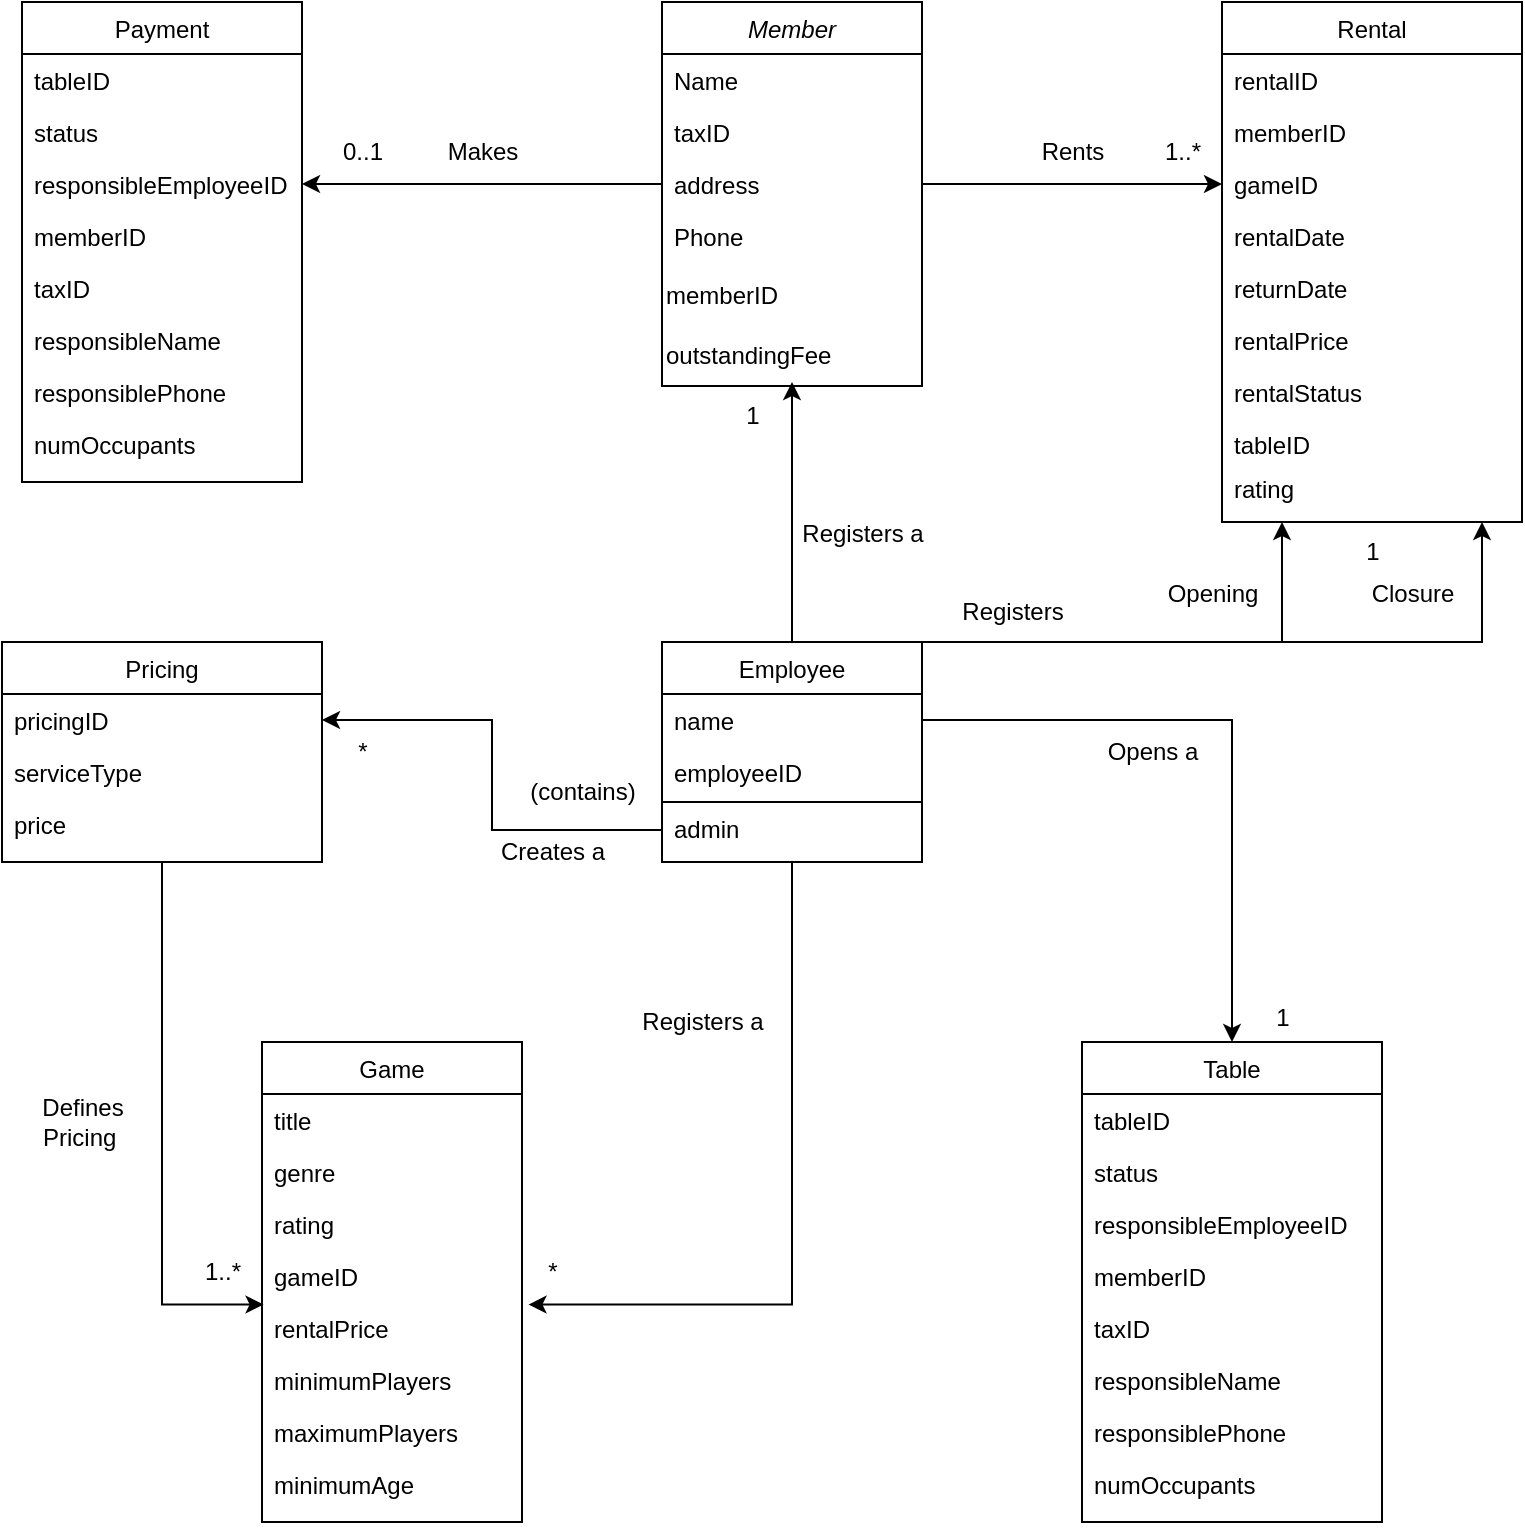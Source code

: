 <mxfile version="21.3.2" type="github">
  <diagram id="C5RBs43oDa-KdzZeNtuy" name="Page-1">
    <mxGraphModel dx="2474" dy="1965" grid="1" gridSize="10" guides="1" tooltips="1" connect="1" arrows="1" fold="1" page="1" pageScale="1" pageWidth="827" pageHeight="1169" math="0" shadow="0">
      <root>
        <mxCell id="WIyWlLk6GJQsqaUBKTNV-0" />
        <mxCell id="WIyWlLk6GJQsqaUBKTNV-1" parent="WIyWlLk6GJQsqaUBKTNV-0" />
        <mxCell id="zkfFHV4jXpPFQw0GAbJ--0" value="Member" style="swimlane;fontStyle=2;align=center;verticalAlign=top;childLayout=stackLayout;horizontal=1;startSize=26;horizontalStack=0;resizeParent=1;resizeLast=0;collapsible=1;marginBottom=0;rounded=0;shadow=0;strokeWidth=1;" parent="WIyWlLk6GJQsqaUBKTNV-1" vertex="1">
          <mxGeometry x="-60" y="-360" width="130" height="192" as="geometry">
            <mxRectangle x="230" y="140" width="160" height="26" as="alternateBounds" />
          </mxGeometry>
        </mxCell>
        <mxCell id="zkfFHV4jXpPFQw0GAbJ--1" value="Name" style="text;align=left;verticalAlign=top;spacingLeft=4;spacingRight=4;overflow=hidden;rotatable=0;points=[[0,0.5],[1,0.5]];portConstraint=eastwest;" parent="zkfFHV4jXpPFQw0GAbJ--0" vertex="1">
          <mxGeometry y="26" width="130" height="26" as="geometry" />
        </mxCell>
        <mxCell id="zkfFHV4jXpPFQw0GAbJ--2" value="taxID" style="text;align=left;verticalAlign=top;spacingLeft=4;spacingRight=4;overflow=hidden;rotatable=0;points=[[0,0.5],[1,0.5]];portConstraint=eastwest;rounded=0;shadow=0;html=0;" parent="zkfFHV4jXpPFQw0GAbJ--0" vertex="1">
          <mxGeometry y="52" width="130" height="26" as="geometry" />
        </mxCell>
        <mxCell id="zkfFHV4jXpPFQw0GAbJ--3" value="address" style="text;align=left;verticalAlign=top;spacingLeft=4;spacingRight=4;overflow=hidden;rotatable=0;points=[[0,0.5],[1,0.5]];portConstraint=eastwest;rounded=0;shadow=0;html=0;" parent="zkfFHV4jXpPFQw0GAbJ--0" vertex="1">
          <mxGeometry y="78" width="130" height="26" as="geometry" />
        </mxCell>
        <mxCell id="zkfFHV4jXpPFQw0GAbJ--5" value="Phone" style="text;align=left;verticalAlign=top;spacingLeft=4;spacingRight=4;overflow=hidden;rotatable=0;points=[[0,0.5],[1,0.5]];portConstraint=eastwest;" parent="zkfFHV4jXpPFQw0GAbJ--0" vertex="1">
          <mxGeometry y="104" width="130" height="28" as="geometry" />
        </mxCell>
        <mxCell id="CAxzaFfLmUMwIsik5itG-4" value="memberID" style="text;html=1;align=left;verticalAlign=middle;resizable=0;points=[];autosize=1;strokeColor=none;fillColor=none;" parent="zkfFHV4jXpPFQw0GAbJ--0" vertex="1">
          <mxGeometry y="132" width="130" height="30" as="geometry" />
        </mxCell>
        <mxCell id="CAxzaFfLmUMwIsik5itG-5" value="outstandingFee&lt;br&gt;" style="text;html=1;align=left;verticalAlign=middle;resizable=0;points=[];autosize=1;strokeColor=none;fillColor=none;" parent="zkfFHV4jXpPFQw0GAbJ--0" vertex="1">
          <mxGeometry y="162" width="130" height="30" as="geometry" />
        </mxCell>
        <mxCell id="CAxzaFfLmUMwIsik5itG-54" style="edgeStyle=orthogonalEdgeStyle;rounded=0;orthogonalLoop=1;jettySize=auto;html=1;" parent="WIyWlLk6GJQsqaUBKTNV-1" source="zkfFHV4jXpPFQw0GAbJ--6" edge="1">
          <mxGeometry relative="1" as="geometry">
            <mxPoint x="5" y="-170" as="targetPoint" />
          </mxGeometry>
        </mxCell>
        <mxCell id="CAxzaFfLmUMwIsik5itG-57" style="edgeStyle=orthogonalEdgeStyle;rounded=0;orthogonalLoop=1;jettySize=auto;html=1;entryX=1.025;entryY=0.049;entryDx=0;entryDy=0;entryPerimeter=0;" parent="WIyWlLk6GJQsqaUBKTNV-1" source="zkfFHV4jXpPFQw0GAbJ--6" target="zkfFHV4jXpPFQw0GAbJ--22" edge="1">
          <mxGeometry relative="1" as="geometry" />
        </mxCell>
        <mxCell id="CAxzaFfLmUMwIsik5itG-64" style="edgeStyle=orthogonalEdgeStyle;rounded=0;orthogonalLoop=1;jettySize=auto;html=1;exitX=1;exitY=0;exitDx=0;exitDy=0;" parent="WIyWlLk6GJQsqaUBKTNV-1" source="zkfFHV4jXpPFQw0GAbJ--6" edge="1">
          <mxGeometry relative="1" as="geometry">
            <mxPoint x="80" y="-40" as="sourcePoint" />
            <mxPoint x="250" y="-100" as="targetPoint" />
            <Array as="points">
              <mxPoint x="250" y="-40" />
              <mxPoint x="250" y="-100" />
            </Array>
          </mxGeometry>
        </mxCell>
        <mxCell id="zkfFHV4jXpPFQw0GAbJ--6" value="Employee" style="swimlane;fontStyle=0;align=center;verticalAlign=top;childLayout=stackLayout;horizontal=1;startSize=26;horizontalStack=0;resizeParent=1;resizeLast=0;collapsible=1;marginBottom=0;rounded=0;shadow=0;strokeWidth=1;" parent="WIyWlLk6GJQsqaUBKTNV-1" vertex="1">
          <mxGeometry x="-60" y="-40" width="130" height="110" as="geometry">
            <mxRectangle x="130" y="380" width="160" height="26" as="alternateBounds" />
          </mxGeometry>
        </mxCell>
        <mxCell id="zkfFHV4jXpPFQw0GAbJ--7" value="name" style="text;align=left;verticalAlign=top;spacingLeft=4;spacingRight=4;overflow=hidden;rotatable=0;points=[[0,0.5],[1,0.5]];portConstraint=eastwest;" parent="zkfFHV4jXpPFQw0GAbJ--6" vertex="1">
          <mxGeometry y="26" width="130" height="26" as="geometry" />
        </mxCell>
        <mxCell id="zkfFHV4jXpPFQw0GAbJ--8" value="employeeID" style="text;align=left;verticalAlign=top;spacingLeft=4;spacingRight=4;overflow=hidden;rotatable=0;points=[[0,0.5],[1,0.5]];portConstraint=eastwest;rounded=0;shadow=0;html=0;" parent="zkfFHV4jXpPFQw0GAbJ--6" vertex="1">
          <mxGeometry y="52" width="130" height="28" as="geometry" />
        </mxCell>
        <mxCell id="mEr5VqoldLkACEJJubzW-1" value="" style="endArrow=none;html=1;rounded=0;exitX=0;exitY=0;exitDx=0;exitDy=0;exitPerimeter=0;entryX=1;entryY=0;entryDx=0;entryDy=0;entryPerimeter=0;" edge="1" parent="zkfFHV4jXpPFQw0GAbJ--6" source="mEr5VqoldLkACEJJubzW-0" target="mEr5VqoldLkACEJJubzW-0">
          <mxGeometry width="50" height="50" relative="1" as="geometry">
            <mxPoint x="50" y="130" as="sourcePoint" />
            <mxPoint x="100" y="80" as="targetPoint" />
          </mxGeometry>
        </mxCell>
        <mxCell id="mEr5VqoldLkACEJJubzW-0" value="admin" style="text;align=left;verticalAlign=top;spacingLeft=4;spacingRight=4;overflow=hidden;rotatable=0;points=[[0,0.5],[1,0.5]];portConstraint=eastwest;rounded=0;shadow=0;html=0;" vertex="1" parent="zkfFHV4jXpPFQw0GAbJ--6">
          <mxGeometry y="80" width="130" height="28" as="geometry" />
        </mxCell>
        <mxCell id="zkfFHV4jXpPFQw0GAbJ--13" value="Table" style="swimlane;fontStyle=0;align=center;verticalAlign=top;childLayout=stackLayout;horizontal=1;startSize=26;horizontalStack=0;resizeParent=1;resizeLast=0;collapsible=1;marginBottom=0;rounded=0;shadow=0;strokeWidth=1;" parent="WIyWlLk6GJQsqaUBKTNV-1" vertex="1">
          <mxGeometry x="150" y="160" width="150" height="240" as="geometry">
            <mxRectangle x="340" y="380" width="170" height="26" as="alternateBounds" />
          </mxGeometry>
        </mxCell>
        <mxCell id="zkfFHV4jXpPFQw0GAbJ--14" value="tableID" style="text;align=left;verticalAlign=top;spacingLeft=4;spacingRight=4;overflow=hidden;rotatable=0;points=[[0,0.5],[1,0.5]];portConstraint=eastwest;" parent="zkfFHV4jXpPFQw0GAbJ--13" vertex="1">
          <mxGeometry y="26" width="150" height="26" as="geometry" />
        </mxCell>
        <mxCell id="CAxzaFfLmUMwIsik5itG-7" value="status" style="text;align=left;verticalAlign=top;spacingLeft=4;spacingRight=4;overflow=hidden;rotatable=0;points=[[0,0.5],[1,0.5]];portConstraint=eastwest;" parent="zkfFHV4jXpPFQw0GAbJ--13" vertex="1">
          <mxGeometry y="52" width="150" height="26" as="geometry" />
        </mxCell>
        <mxCell id="CAxzaFfLmUMwIsik5itG-8" value="responsibleEmployeeID" style="text;align=left;verticalAlign=top;spacingLeft=4;spacingRight=4;overflow=hidden;rotatable=0;points=[[0,0.5],[1,0.5]];portConstraint=eastwest;" parent="zkfFHV4jXpPFQw0GAbJ--13" vertex="1">
          <mxGeometry y="78" width="150" height="26" as="geometry" />
        </mxCell>
        <mxCell id="CAxzaFfLmUMwIsik5itG-9" value="memberID" style="text;align=left;verticalAlign=top;spacingLeft=4;spacingRight=4;overflow=hidden;rotatable=0;points=[[0,0.5],[1,0.5]];portConstraint=eastwest;" parent="zkfFHV4jXpPFQw0GAbJ--13" vertex="1">
          <mxGeometry y="104" width="150" height="26" as="geometry" />
        </mxCell>
        <mxCell id="CAxzaFfLmUMwIsik5itG-10" value="taxID" style="text;align=left;verticalAlign=top;spacingLeft=4;spacingRight=4;overflow=hidden;rotatable=0;points=[[0,0.5],[1,0.5]];portConstraint=eastwest;" parent="zkfFHV4jXpPFQw0GAbJ--13" vertex="1">
          <mxGeometry y="130" width="150" height="26" as="geometry" />
        </mxCell>
        <mxCell id="CAxzaFfLmUMwIsik5itG-11" value="responsibleName" style="text;align=left;verticalAlign=top;spacingLeft=4;spacingRight=4;overflow=hidden;rotatable=0;points=[[0,0.5],[1,0.5]];portConstraint=eastwest;" parent="zkfFHV4jXpPFQw0GAbJ--13" vertex="1">
          <mxGeometry y="156" width="150" height="26" as="geometry" />
        </mxCell>
        <mxCell id="CAxzaFfLmUMwIsik5itG-12" value="responsiblePhone" style="text;align=left;verticalAlign=top;spacingLeft=4;spacingRight=4;overflow=hidden;rotatable=0;points=[[0,0.5],[1,0.5]];portConstraint=eastwest;" parent="zkfFHV4jXpPFQw0GAbJ--13" vertex="1">
          <mxGeometry y="182" width="150" height="26" as="geometry" />
        </mxCell>
        <mxCell id="CAxzaFfLmUMwIsik5itG-13" value="numOccupants&#xa;" style="text;align=left;verticalAlign=top;spacingLeft=4;spacingRight=4;overflow=hidden;rotatable=0;points=[[0,0.5],[1,0.5]];portConstraint=eastwest;" parent="zkfFHV4jXpPFQw0GAbJ--13" vertex="1">
          <mxGeometry y="208" width="150" height="26" as="geometry" />
        </mxCell>
        <mxCell id="zkfFHV4jXpPFQw0GAbJ--17" value="Game" style="swimlane;fontStyle=0;align=center;verticalAlign=top;childLayout=stackLayout;horizontal=1;startSize=26;horizontalStack=0;resizeParent=1;resizeLast=0;collapsible=1;marginBottom=0;rounded=0;shadow=0;strokeWidth=1;" parent="WIyWlLk6GJQsqaUBKTNV-1" vertex="1">
          <mxGeometry x="-260" y="160" width="130" height="240" as="geometry">
            <mxRectangle x="550" y="140" width="160" height="26" as="alternateBounds" />
          </mxGeometry>
        </mxCell>
        <mxCell id="zkfFHV4jXpPFQw0GAbJ--18" value="title " style="text;align=left;verticalAlign=top;spacingLeft=4;spacingRight=4;overflow=hidden;rotatable=0;points=[[0,0.5],[1,0.5]];portConstraint=eastwest;" parent="zkfFHV4jXpPFQw0GAbJ--17" vertex="1">
          <mxGeometry y="26" width="130" height="26" as="geometry" />
        </mxCell>
        <mxCell id="zkfFHV4jXpPFQw0GAbJ--19" value="genre" style="text;align=left;verticalAlign=top;spacingLeft=4;spacingRight=4;overflow=hidden;rotatable=0;points=[[0,0.5],[1,0.5]];portConstraint=eastwest;rounded=0;shadow=0;html=0;" parent="zkfFHV4jXpPFQw0GAbJ--17" vertex="1">
          <mxGeometry y="52" width="130" height="26" as="geometry" />
        </mxCell>
        <mxCell id="zkfFHV4jXpPFQw0GAbJ--20" value="rating" style="text;align=left;verticalAlign=top;spacingLeft=4;spacingRight=4;overflow=hidden;rotatable=0;points=[[0,0.5],[1,0.5]];portConstraint=eastwest;rounded=0;shadow=0;html=0;" parent="zkfFHV4jXpPFQw0GAbJ--17" vertex="1">
          <mxGeometry y="78" width="130" height="26" as="geometry" />
        </mxCell>
        <mxCell id="zkfFHV4jXpPFQw0GAbJ--21" value="gameID" style="text;align=left;verticalAlign=top;spacingLeft=4;spacingRight=4;overflow=hidden;rotatable=0;points=[[0,0.5],[1,0.5]];portConstraint=eastwest;rounded=0;shadow=0;html=0;" parent="zkfFHV4jXpPFQw0GAbJ--17" vertex="1">
          <mxGeometry y="104" width="130" height="26" as="geometry" />
        </mxCell>
        <mxCell id="zkfFHV4jXpPFQw0GAbJ--22" value="rentalPrice" style="text;align=left;verticalAlign=top;spacingLeft=4;spacingRight=4;overflow=hidden;rotatable=0;points=[[0,0.5],[1,0.5]];portConstraint=eastwest;rounded=0;shadow=0;html=0;" parent="zkfFHV4jXpPFQw0GAbJ--17" vertex="1">
          <mxGeometry y="130" width="130" height="26" as="geometry" />
        </mxCell>
        <mxCell id="zkfFHV4jXpPFQw0GAbJ--24" value="minimumPlayers" style="text;align=left;verticalAlign=top;spacingLeft=4;spacingRight=4;overflow=hidden;rotatable=0;points=[[0,0.5],[1,0.5]];portConstraint=eastwest;" parent="zkfFHV4jXpPFQw0GAbJ--17" vertex="1">
          <mxGeometry y="156" width="130" height="26" as="geometry" />
        </mxCell>
        <mxCell id="zkfFHV4jXpPFQw0GAbJ--25" value="maximumPlayers" style="text;align=left;verticalAlign=top;spacingLeft=4;spacingRight=4;overflow=hidden;rotatable=0;points=[[0,0.5],[1,0.5]];portConstraint=eastwest;" parent="zkfFHV4jXpPFQw0GAbJ--17" vertex="1">
          <mxGeometry y="182" width="130" height="26" as="geometry" />
        </mxCell>
        <mxCell id="CAxzaFfLmUMwIsik5itG-6" value="minimumAge" style="text;align=left;verticalAlign=top;spacingLeft=4;spacingRight=4;overflow=hidden;rotatable=0;points=[[0,0.5],[1,0.5]];portConstraint=eastwest;" parent="zkfFHV4jXpPFQw0GAbJ--17" vertex="1">
          <mxGeometry y="208" width="130" height="32" as="geometry" />
        </mxCell>
        <mxCell id="CAxzaFfLmUMwIsik5itG-15" value="Payment" style="swimlane;fontStyle=0;align=center;verticalAlign=top;childLayout=stackLayout;horizontal=1;startSize=26;horizontalStack=0;resizeParent=1;resizeLast=0;collapsible=1;marginBottom=0;rounded=0;shadow=0;strokeWidth=1;" parent="WIyWlLk6GJQsqaUBKTNV-1" vertex="1">
          <mxGeometry x="-380" y="-360" width="140" height="240" as="geometry">
            <mxRectangle x="340" y="380" width="170" height="26" as="alternateBounds" />
          </mxGeometry>
        </mxCell>
        <mxCell id="CAxzaFfLmUMwIsik5itG-16" value="tableID" style="text;align=left;verticalAlign=top;spacingLeft=4;spacingRight=4;overflow=hidden;rotatable=0;points=[[0,0.5],[1,0.5]];portConstraint=eastwest;" parent="CAxzaFfLmUMwIsik5itG-15" vertex="1">
          <mxGeometry y="26" width="140" height="26" as="geometry" />
        </mxCell>
        <mxCell id="CAxzaFfLmUMwIsik5itG-17" value="status" style="text;align=left;verticalAlign=top;spacingLeft=4;spacingRight=4;overflow=hidden;rotatable=0;points=[[0,0.5],[1,0.5]];portConstraint=eastwest;" parent="CAxzaFfLmUMwIsik5itG-15" vertex="1">
          <mxGeometry y="52" width="140" height="26" as="geometry" />
        </mxCell>
        <mxCell id="CAxzaFfLmUMwIsik5itG-18" value="responsibleEmployeeID" style="text;align=left;verticalAlign=top;spacingLeft=4;spacingRight=4;overflow=hidden;rotatable=0;points=[[0,0.5],[1,0.5]];portConstraint=eastwest;" parent="CAxzaFfLmUMwIsik5itG-15" vertex="1">
          <mxGeometry y="78" width="140" height="26" as="geometry" />
        </mxCell>
        <mxCell id="CAxzaFfLmUMwIsik5itG-19" value="memberID" style="text;align=left;verticalAlign=top;spacingLeft=4;spacingRight=4;overflow=hidden;rotatable=0;points=[[0,0.5],[1,0.5]];portConstraint=eastwest;" parent="CAxzaFfLmUMwIsik5itG-15" vertex="1">
          <mxGeometry y="104" width="140" height="26" as="geometry" />
        </mxCell>
        <mxCell id="CAxzaFfLmUMwIsik5itG-20" value="taxID" style="text;align=left;verticalAlign=top;spacingLeft=4;spacingRight=4;overflow=hidden;rotatable=0;points=[[0,0.5],[1,0.5]];portConstraint=eastwest;" parent="CAxzaFfLmUMwIsik5itG-15" vertex="1">
          <mxGeometry y="130" width="140" height="26" as="geometry" />
        </mxCell>
        <mxCell id="CAxzaFfLmUMwIsik5itG-21" value="responsibleName" style="text;align=left;verticalAlign=top;spacingLeft=4;spacingRight=4;overflow=hidden;rotatable=0;points=[[0,0.5],[1,0.5]];portConstraint=eastwest;" parent="CAxzaFfLmUMwIsik5itG-15" vertex="1">
          <mxGeometry y="156" width="140" height="26" as="geometry" />
        </mxCell>
        <mxCell id="CAxzaFfLmUMwIsik5itG-22" value="responsiblePhone" style="text;align=left;verticalAlign=top;spacingLeft=4;spacingRight=4;overflow=hidden;rotatable=0;points=[[0,0.5],[1,0.5]];portConstraint=eastwest;" parent="CAxzaFfLmUMwIsik5itG-15" vertex="1">
          <mxGeometry y="182" width="140" height="26" as="geometry" />
        </mxCell>
        <mxCell id="CAxzaFfLmUMwIsik5itG-23" value="numOccupants&#xa;" style="text;align=left;verticalAlign=top;spacingLeft=4;spacingRight=4;overflow=hidden;rotatable=0;points=[[0,0.5],[1,0.5]];portConstraint=eastwest;" parent="CAxzaFfLmUMwIsik5itG-15" vertex="1">
          <mxGeometry y="208" width="140" height="26" as="geometry" />
        </mxCell>
        <mxCell id="CAxzaFfLmUMwIsik5itG-61" style="edgeStyle=orthogonalEdgeStyle;rounded=0;orthogonalLoop=1;jettySize=auto;html=1;entryX=0.006;entryY=0.049;entryDx=0;entryDy=0;entryPerimeter=0;" parent="WIyWlLk6GJQsqaUBKTNV-1" source="CAxzaFfLmUMwIsik5itG-24" target="zkfFHV4jXpPFQw0GAbJ--22" edge="1">
          <mxGeometry relative="1" as="geometry" />
        </mxCell>
        <mxCell id="CAxzaFfLmUMwIsik5itG-24" value="Pricing" style="swimlane;fontStyle=0;align=center;verticalAlign=top;childLayout=stackLayout;horizontal=1;startSize=26;horizontalStack=0;resizeParent=1;resizeLast=0;collapsible=1;marginBottom=0;rounded=0;shadow=0;strokeWidth=1;" parent="WIyWlLk6GJQsqaUBKTNV-1" vertex="1">
          <mxGeometry x="-390" y="-40" width="160" height="110" as="geometry">
            <mxRectangle x="130" y="380" width="160" height="26" as="alternateBounds" />
          </mxGeometry>
        </mxCell>
        <mxCell id="CAxzaFfLmUMwIsik5itG-25" value="pricingID" style="text;align=left;verticalAlign=top;spacingLeft=4;spacingRight=4;overflow=hidden;rotatable=0;points=[[0,0.5],[1,0.5]];portConstraint=eastwest;" parent="CAxzaFfLmUMwIsik5itG-24" vertex="1">
          <mxGeometry y="26" width="160" height="26" as="geometry" />
        </mxCell>
        <mxCell id="CAxzaFfLmUMwIsik5itG-26" value="serviceType" style="text;align=left;verticalAlign=top;spacingLeft=4;spacingRight=4;overflow=hidden;rotatable=0;points=[[0,0.5],[1,0.5]];portConstraint=eastwest;rounded=0;shadow=0;html=0;" parent="CAxzaFfLmUMwIsik5itG-24" vertex="1">
          <mxGeometry y="52" width="160" height="26" as="geometry" />
        </mxCell>
        <mxCell id="CAxzaFfLmUMwIsik5itG-27" value="price" style="text;align=left;verticalAlign=top;spacingLeft=4;spacingRight=4;overflow=hidden;rotatable=0;points=[[0,0.5],[1,0.5]];portConstraint=eastwest;rounded=0;shadow=0;html=0;" parent="CAxzaFfLmUMwIsik5itG-24" vertex="1">
          <mxGeometry y="78" width="160" height="26" as="geometry" />
        </mxCell>
        <mxCell id="CAxzaFfLmUMwIsik5itG-28" value="Rental" style="swimlane;fontStyle=0;align=center;verticalAlign=top;childLayout=stackLayout;horizontal=1;startSize=26;horizontalStack=0;resizeParent=1;resizeLast=0;collapsible=1;marginBottom=0;rounded=0;shadow=0;strokeWidth=1;" parent="WIyWlLk6GJQsqaUBKTNV-1" vertex="1">
          <mxGeometry x="220" y="-360" width="150" height="260" as="geometry">
            <mxRectangle x="340" y="380" width="170" height="26" as="alternateBounds" />
          </mxGeometry>
        </mxCell>
        <mxCell id="CAxzaFfLmUMwIsik5itG-30" value="rentalID" style="text;align=left;verticalAlign=top;spacingLeft=4;spacingRight=4;overflow=hidden;rotatable=0;points=[[0,0.5],[1,0.5]];portConstraint=eastwest;" parent="CAxzaFfLmUMwIsik5itG-28" vertex="1">
          <mxGeometry y="26" width="150" height="26" as="geometry" />
        </mxCell>
        <mxCell id="CAxzaFfLmUMwIsik5itG-31" value="memberID" style="text;align=left;verticalAlign=top;spacingLeft=4;spacingRight=4;overflow=hidden;rotatable=0;points=[[0,0.5],[1,0.5]];portConstraint=eastwest;" parent="CAxzaFfLmUMwIsik5itG-28" vertex="1">
          <mxGeometry y="52" width="150" height="26" as="geometry" />
        </mxCell>
        <mxCell id="CAxzaFfLmUMwIsik5itG-32" value="gameID" style="text;align=left;verticalAlign=top;spacingLeft=4;spacingRight=4;overflow=hidden;rotatable=0;points=[[0,0.5],[1,0.5]];portConstraint=eastwest;" parent="CAxzaFfLmUMwIsik5itG-28" vertex="1">
          <mxGeometry y="78" width="150" height="26" as="geometry" />
        </mxCell>
        <mxCell id="CAxzaFfLmUMwIsik5itG-33" value="rentalDate" style="text;align=left;verticalAlign=top;spacingLeft=4;spacingRight=4;overflow=hidden;rotatable=0;points=[[0,0.5],[1,0.5]];portConstraint=eastwest;" parent="CAxzaFfLmUMwIsik5itG-28" vertex="1">
          <mxGeometry y="104" width="150" height="26" as="geometry" />
        </mxCell>
        <mxCell id="CAxzaFfLmUMwIsik5itG-34" value="returnDate" style="text;align=left;verticalAlign=top;spacingLeft=4;spacingRight=4;overflow=hidden;rotatable=0;points=[[0,0.5],[1,0.5]];portConstraint=eastwest;" parent="CAxzaFfLmUMwIsik5itG-28" vertex="1">
          <mxGeometry y="130" width="150" height="26" as="geometry" />
        </mxCell>
        <mxCell id="CAxzaFfLmUMwIsik5itG-35" value="rentalPrice" style="text;align=left;verticalAlign=top;spacingLeft=4;spacingRight=4;overflow=hidden;rotatable=0;points=[[0,0.5],[1,0.5]];portConstraint=eastwest;" parent="CAxzaFfLmUMwIsik5itG-28" vertex="1">
          <mxGeometry y="156" width="150" height="26" as="geometry" />
        </mxCell>
        <mxCell id="CAxzaFfLmUMwIsik5itG-36" value="rentalStatus" style="text;align=left;verticalAlign=top;spacingLeft=4;spacingRight=4;overflow=hidden;rotatable=0;points=[[0,0.5],[1,0.5]];portConstraint=eastwest;" parent="CAxzaFfLmUMwIsik5itG-28" vertex="1">
          <mxGeometry y="182" width="150" height="26" as="geometry" />
        </mxCell>
        <mxCell id="CAxzaFfLmUMwIsik5itG-37" value="tableID" style="text;align=left;verticalAlign=top;spacingLeft=4;spacingRight=4;overflow=hidden;rotatable=0;points=[[0,0.5],[1,0.5]];portConstraint=eastwest;" parent="CAxzaFfLmUMwIsik5itG-28" vertex="1">
          <mxGeometry y="208" width="150" height="22" as="geometry" />
        </mxCell>
        <mxCell id="CAxzaFfLmUMwIsik5itG-38" value="rating" style="text;align=left;verticalAlign=top;spacingLeft=4;spacingRight=4;overflow=hidden;rotatable=0;points=[[0,0.5],[1,0.5]];portConstraint=eastwest;" parent="CAxzaFfLmUMwIsik5itG-28" vertex="1">
          <mxGeometry y="230" width="150" height="22" as="geometry" />
        </mxCell>
        <mxCell id="CAxzaFfLmUMwIsik5itG-43" value="Rents" style="text;html=1;align=center;verticalAlign=middle;resizable=0;points=[];autosize=1;strokeColor=none;fillColor=none;" parent="WIyWlLk6GJQsqaUBKTNV-1" vertex="1">
          <mxGeometry x="120" y="-300" width="50" height="30" as="geometry" />
        </mxCell>
        <mxCell id="CAxzaFfLmUMwIsik5itG-50" value="Creates a" style="text;html=1;align=center;verticalAlign=middle;resizable=0;points=[];autosize=1;strokeColor=none;fillColor=none;" parent="WIyWlLk6GJQsqaUBKTNV-1" vertex="1">
          <mxGeometry x="-155" y="50" width="80" height="30" as="geometry" />
        </mxCell>
        <mxCell id="CAxzaFfLmUMwIsik5itG-53" style="edgeStyle=orthogonalEdgeStyle;rounded=0;orthogonalLoop=1;jettySize=auto;html=1;entryX=1;entryY=0.5;entryDx=0;entryDy=0;exitX=0;exitY=0.5;exitDx=0;exitDy=0;" parent="WIyWlLk6GJQsqaUBKTNV-1" source="mEr5VqoldLkACEJJubzW-0" target="CAxzaFfLmUMwIsik5itG-25" edge="1">
          <mxGeometry relative="1" as="geometry" />
        </mxCell>
        <mxCell id="CAxzaFfLmUMwIsik5itG-55" value="Registers a" style="text;html=1;align=center;verticalAlign=middle;resizable=0;points=[];autosize=1;strokeColor=none;fillColor=none;" parent="WIyWlLk6GJQsqaUBKTNV-1" vertex="1">
          <mxGeometry y="-109" width="80" height="30" as="geometry" />
        </mxCell>
        <mxCell id="CAxzaFfLmUMwIsik5itG-56" style="edgeStyle=orthogonalEdgeStyle;rounded=0;orthogonalLoop=1;jettySize=auto;html=1;entryX=0;entryY=0.5;entryDx=0;entryDy=0;" parent="WIyWlLk6GJQsqaUBKTNV-1" source="zkfFHV4jXpPFQw0GAbJ--3" target="CAxzaFfLmUMwIsik5itG-32" edge="1">
          <mxGeometry relative="1" as="geometry" />
        </mxCell>
        <mxCell id="CAxzaFfLmUMwIsik5itG-58" value="Registers a" style="text;html=1;align=center;verticalAlign=middle;resizable=0;points=[];autosize=1;strokeColor=none;fillColor=none;" parent="WIyWlLk6GJQsqaUBKTNV-1" vertex="1">
          <mxGeometry x="-80" y="135" width="80" height="30" as="geometry" />
        </mxCell>
        <mxCell id="CAxzaFfLmUMwIsik5itG-59" style="edgeStyle=orthogonalEdgeStyle;rounded=0;orthogonalLoop=1;jettySize=auto;html=1;entryX=0.5;entryY=0;entryDx=0;entryDy=0;" parent="WIyWlLk6GJQsqaUBKTNV-1" source="zkfFHV4jXpPFQw0GAbJ--7" target="zkfFHV4jXpPFQw0GAbJ--13" edge="1">
          <mxGeometry relative="1" as="geometry" />
        </mxCell>
        <mxCell id="CAxzaFfLmUMwIsik5itG-60" value="Opens a" style="text;html=1;align=center;verticalAlign=middle;resizable=0;points=[];autosize=1;strokeColor=none;fillColor=none;" parent="WIyWlLk6GJQsqaUBKTNV-1" vertex="1">
          <mxGeometry x="150" width="70" height="30" as="geometry" />
        </mxCell>
        <mxCell id="CAxzaFfLmUMwIsik5itG-62" value="Defines&lt;br&gt;Pricing&amp;nbsp;" style="text;html=1;align=center;verticalAlign=middle;resizable=0;points=[];autosize=1;strokeColor=none;fillColor=none;" parent="WIyWlLk6GJQsqaUBKTNV-1" vertex="1">
          <mxGeometry x="-380" y="180" width="60" height="40" as="geometry" />
        </mxCell>
        <mxCell id="CAxzaFfLmUMwIsik5itG-65" value="Registers" style="text;html=1;align=center;verticalAlign=middle;resizable=0;points=[];autosize=1;strokeColor=none;fillColor=none;" parent="WIyWlLk6GJQsqaUBKTNV-1" vertex="1">
          <mxGeometry x="80" y="-70" width="70" height="30" as="geometry" />
        </mxCell>
        <mxCell id="CAxzaFfLmUMwIsik5itG-71" value="" style="edgeStyle=none;orthogonalLoop=1;jettySize=auto;html=1;rounded=0;" parent="WIyWlLk6GJQsqaUBKTNV-1" edge="1">
          <mxGeometry width="100" relative="1" as="geometry">
            <mxPoint x="250" y="-40" as="sourcePoint" />
            <mxPoint x="350" y="-100" as="targetPoint" />
            <Array as="points">
              <mxPoint x="350" y="-40" />
            </Array>
          </mxGeometry>
        </mxCell>
        <mxCell id="CAxzaFfLmUMwIsik5itG-72" value="Opening" style="text;html=1;align=center;verticalAlign=middle;resizable=0;points=[];autosize=1;strokeColor=none;fillColor=none;" parent="WIyWlLk6GJQsqaUBKTNV-1" vertex="1">
          <mxGeometry x="180" y="-79" width="70" height="30" as="geometry" />
        </mxCell>
        <mxCell id="CAxzaFfLmUMwIsik5itG-73" value="Closure" style="text;html=1;align=center;verticalAlign=middle;resizable=0;points=[];autosize=1;strokeColor=none;fillColor=none;" parent="WIyWlLk6GJQsqaUBKTNV-1" vertex="1">
          <mxGeometry x="285" y="-79" width="60" height="30" as="geometry" />
        </mxCell>
        <mxCell id="2QHmrzSyhjzUM7nrcGeQ-0" style="edgeStyle=orthogonalEdgeStyle;rounded=0;orthogonalLoop=1;jettySize=auto;html=1;entryX=1;entryY=0.5;entryDx=0;entryDy=0;" parent="WIyWlLk6GJQsqaUBKTNV-1" source="zkfFHV4jXpPFQw0GAbJ--3" target="CAxzaFfLmUMwIsik5itG-18" edge="1">
          <mxGeometry relative="1" as="geometry" />
        </mxCell>
        <mxCell id="2QHmrzSyhjzUM7nrcGeQ-1" value="Makes" style="text;html=1;align=center;verticalAlign=middle;resizable=0;points=[];autosize=1;strokeColor=none;fillColor=none;" parent="WIyWlLk6GJQsqaUBKTNV-1" vertex="1">
          <mxGeometry x="-180" y="-300" width="60" height="30" as="geometry" />
        </mxCell>
        <mxCell id="2QHmrzSyhjzUM7nrcGeQ-2" value="0..1" style="text;html=1;align=center;verticalAlign=middle;resizable=0;points=[];autosize=1;strokeColor=none;fillColor=none;" parent="WIyWlLk6GJQsqaUBKTNV-1" vertex="1">
          <mxGeometry x="-230" y="-300" width="40" height="30" as="geometry" />
        </mxCell>
        <mxCell id="2QHmrzSyhjzUM7nrcGeQ-3" value="*" style="text;html=1;align=center;verticalAlign=middle;resizable=0;points=[];autosize=1;strokeColor=none;fillColor=none;" parent="WIyWlLk6GJQsqaUBKTNV-1" vertex="1">
          <mxGeometry x="-225" width="30" height="30" as="geometry" />
        </mxCell>
        <mxCell id="2QHmrzSyhjzUM7nrcGeQ-4" value="1..*" style="text;html=1;align=center;verticalAlign=middle;resizable=0;points=[];autosize=1;strokeColor=none;fillColor=none;" parent="WIyWlLk6GJQsqaUBKTNV-1" vertex="1">
          <mxGeometry x="-300" y="260" width="40" height="30" as="geometry" />
        </mxCell>
        <mxCell id="2QHmrzSyhjzUM7nrcGeQ-6" value="*" style="text;html=1;align=center;verticalAlign=middle;resizable=0;points=[];autosize=1;strokeColor=none;fillColor=none;" parent="WIyWlLk6GJQsqaUBKTNV-1" vertex="1">
          <mxGeometry x="-130" y="260" width="30" height="30" as="geometry" />
        </mxCell>
        <mxCell id="2QHmrzSyhjzUM7nrcGeQ-7" value="&lt;br&gt;1" style="text;html=1;align=center;verticalAlign=middle;resizable=0;points=[];autosize=1;strokeColor=none;fillColor=none;" parent="WIyWlLk6GJQsqaUBKTNV-1" vertex="1">
          <mxGeometry x="235" y="120" width="30" height="40" as="geometry" />
        </mxCell>
        <mxCell id="2QHmrzSyhjzUM7nrcGeQ-8" value="1" style="text;html=1;align=center;verticalAlign=middle;resizable=0;points=[];autosize=1;strokeColor=none;fillColor=none;" parent="WIyWlLk6GJQsqaUBKTNV-1" vertex="1">
          <mxGeometry x="280" y="-100" width="30" height="30" as="geometry" />
        </mxCell>
        <mxCell id="2QHmrzSyhjzUM7nrcGeQ-9" value="1" style="text;html=1;align=center;verticalAlign=middle;resizable=0;points=[];autosize=1;strokeColor=none;fillColor=none;" parent="WIyWlLk6GJQsqaUBKTNV-1" vertex="1">
          <mxGeometry x="-30" y="-168" width="30" height="30" as="geometry" />
        </mxCell>
        <mxCell id="2QHmrzSyhjzUM7nrcGeQ-10" value="1..*" style="text;html=1;align=center;verticalAlign=middle;resizable=0;points=[];autosize=1;strokeColor=none;fillColor=none;" parent="WIyWlLk6GJQsqaUBKTNV-1" vertex="1">
          <mxGeometry x="180" y="-300" width="40" height="30" as="geometry" />
        </mxCell>
        <mxCell id="mEr5VqoldLkACEJJubzW-2" value="(contains)" style="text;html=1;align=center;verticalAlign=middle;resizable=0;points=[];autosize=1;strokeColor=none;fillColor=none;" vertex="1" parent="WIyWlLk6GJQsqaUBKTNV-1">
          <mxGeometry x="-140" y="20" width="80" height="30" as="geometry" />
        </mxCell>
      </root>
    </mxGraphModel>
  </diagram>
</mxfile>
